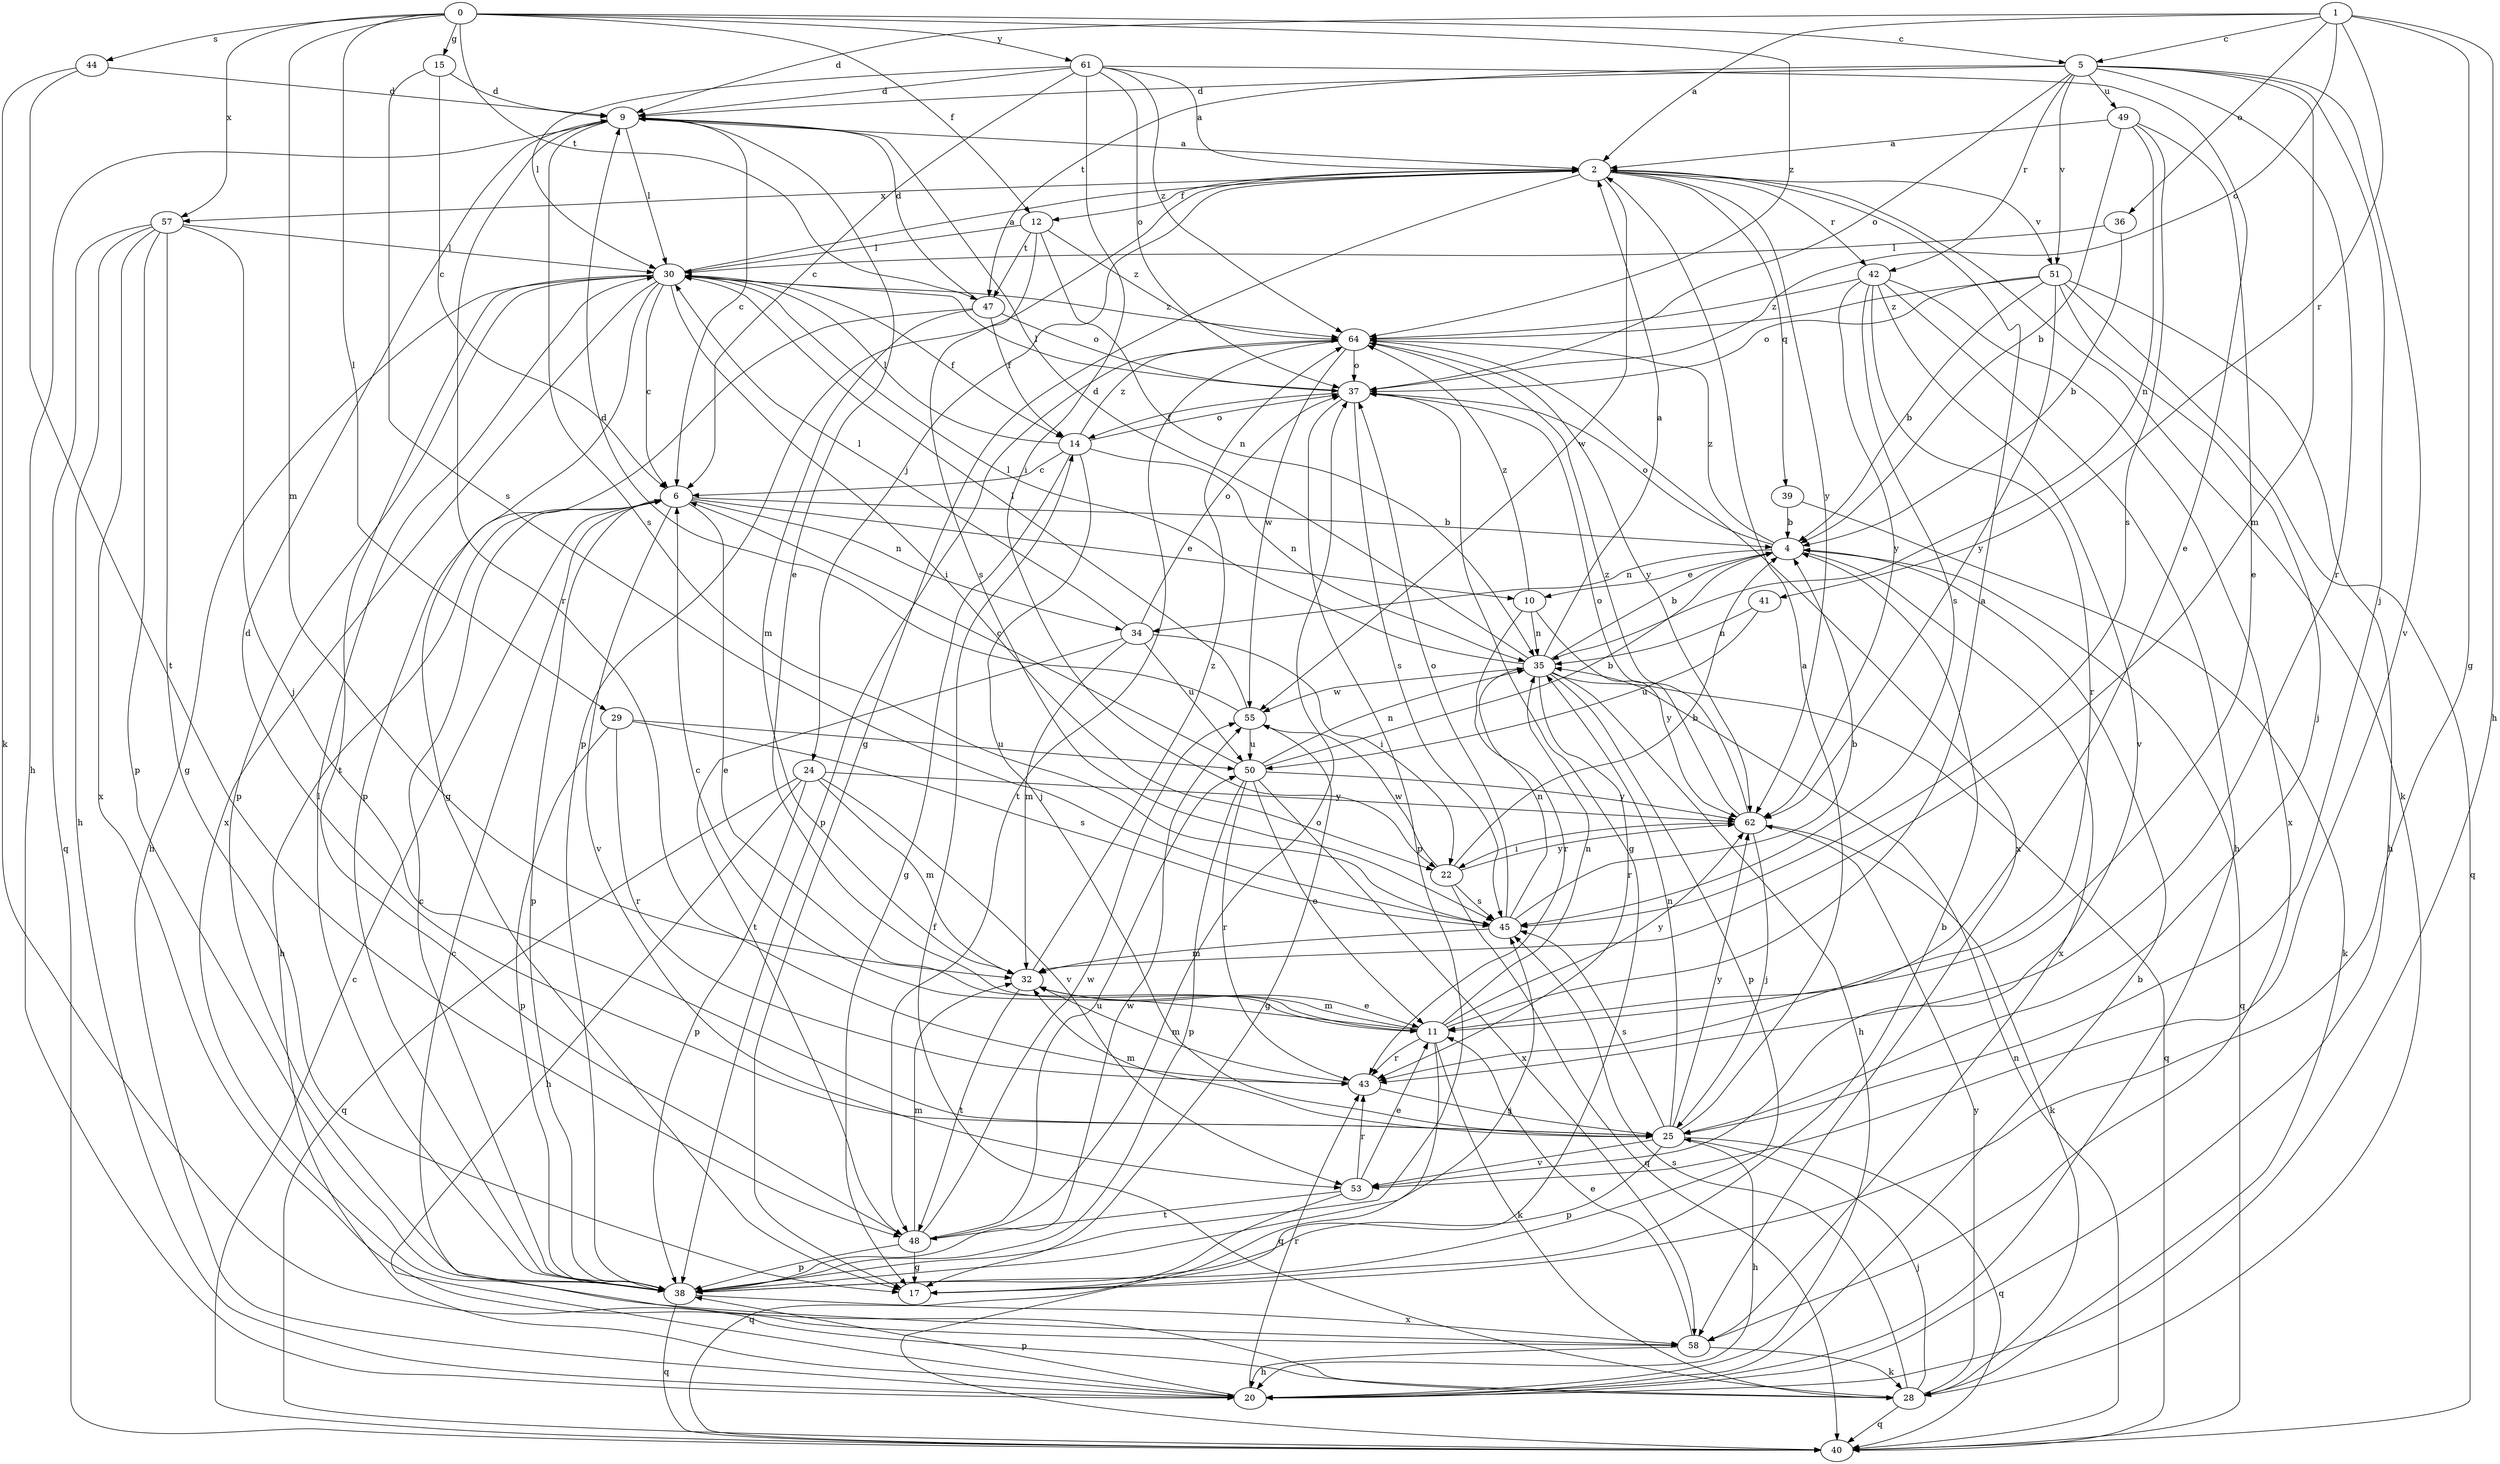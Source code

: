 strict digraph  {
0;
1;
2;
4;
5;
6;
9;
10;
11;
12;
14;
15;
17;
20;
22;
24;
25;
28;
29;
30;
32;
34;
35;
36;
37;
38;
39;
40;
41;
42;
43;
44;
45;
47;
48;
49;
50;
51;
53;
55;
57;
58;
61;
62;
64;
0 -> 5  [label=c];
0 -> 12  [label=f];
0 -> 15  [label=g];
0 -> 29  [label=l];
0 -> 32  [label=m];
0 -> 44  [label=s];
0 -> 47  [label=t];
0 -> 57  [label=x];
0 -> 61  [label=y];
0 -> 64  [label=z];
1 -> 2  [label=a];
1 -> 5  [label=c];
1 -> 9  [label=d];
1 -> 17  [label=g];
1 -> 20  [label=h];
1 -> 36  [label=o];
1 -> 37  [label=o];
1 -> 41  [label=r];
2 -> 12  [label=f];
2 -> 17  [label=g];
2 -> 24  [label=j];
2 -> 28  [label=k];
2 -> 38  [label=p];
2 -> 39  [label=q];
2 -> 42  [label=r];
2 -> 51  [label=v];
2 -> 55  [label=w];
2 -> 57  [label=x];
2 -> 62  [label=y];
4 -> 10  [label=e];
4 -> 34  [label=n];
4 -> 37  [label=o];
4 -> 40  [label=q];
4 -> 58  [label=x];
4 -> 64  [label=z];
5 -> 9  [label=d];
5 -> 25  [label=j];
5 -> 32  [label=m];
5 -> 37  [label=o];
5 -> 42  [label=r];
5 -> 43  [label=r];
5 -> 47  [label=t];
5 -> 49  [label=u];
5 -> 51  [label=v];
5 -> 53  [label=v];
6 -> 4  [label=b];
6 -> 10  [label=e];
6 -> 11  [label=e];
6 -> 20  [label=h];
6 -> 34  [label=n];
6 -> 38  [label=p];
6 -> 53  [label=v];
9 -> 2  [label=a];
9 -> 6  [label=c];
9 -> 11  [label=e];
9 -> 20  [label=h];
9 -> 30  [label=l];
9 -> 43  [label=r];
9 -> 45  [label=s];
10 -> 35  [label=n];
10 -> 43  [label=r];
10 -> 62  [label=y];
10 -> 64  [label=z];
11 -> 2  [label=a];
11 -> 6  [label=c];
11 -> 28  [label=k];
11 -> 32  [label=m];
11 -> 35  [label=n];
11 -> 40  [label=q];
11 -> 43  [label=r];
11 -> 62  [label=y];
12 -> 30  [label=l];
12 -> 35  [label=n];
12 -> 45  [label=s];
12 -> 47  [label=t];
12 -> 64  [label=z];
14 -> 6  [label=c];
14 -> 17  [label=g];
14 -> 25  [label=j];
14 -> 30  [label=l];
14 -> 35  [label=n];
14 -> 37  [label=o];
14 -> 64  [label=z];
15 -> 6  [label=c];
15 -> 9  [label=d];
15 -> 45  [label=s];
17 -> 4  [label=b];
20 -> 4  [label=b];
20 -> 38  [label=p];
20 -> 43  [label=r];
22 -> 4  [label=b];
22 -> 40  [label=q];
22 -> 45  [label=s];
22 -> 55  [label=w];
22 -> 62  [label=y];
24 -> 20  [label=h];
24 -> 32  [label=m];
24 -> 38  [label=p];
24 -> 40  [label=q];
24 -> 53  [label=v];
24 -> 62  [label=y];
25 -> 2  [label=a];
25 -> 9  [label=d];
25 -> 20  [label=h];
25 -> 32  [label=m];
25 -> 35  [label=n];
25 -> 38  [label=p];
25 -> 40  [label=q];
25 -> 45  [label=s];
25 -> 53  [label=v];
25 -> 62  [label=y];
28 -> 6  [label=c];
28 -> 14  [label=f];
28 -> 25  [label=j];
28 -> 40  [label=q];
28 -> 45  [label=s];
28 -> 62  [label=y];
29 -> 38  [label=p];
29 -> 43  [label=r];
29 -> 45  [label=s];
29 -> 50  [label=u];
30 -> 2  [label=a];
30 -> 6  [label=c];
30 -> 14  [label=f];
30 -> 17  [label=g];
30 -> 20  [label=h];
30 -> 22  [label=i];
30 -> 38  [label=p];
30 -> 48  [label=t];
30 -> 58  [label=x];
30 -> 64  [label=z];
32 -> 11  [label=e];
32 -> 48  [label=t];
32 -> 64  [label=z];
34 -> 22  [label=i];
34 -> 30  [label=l];
34 -> 32  [label=m];
34 -> 37  [label=o];
34 -> 48  [label=t];
34 -> 50  [label=u];
35 -> 2  [label=a];
35 -> 4  [label=b];
35 -> 9  [label=d];
35 -> 20  [label=h];
35 -> 30  [label=l];
35 -> 38  [label=p];
35 -> 40  [label=q];
35 -> 43  [label=r];
35 -> 55  [label=w];
36 -> 4  [label=b];
36 -> 30  [label=l];
37 -> 14  [label=f];
37 -> 17  [label=g];
37 -> 30  [label=l];
37 -> 38  [label=p];
37 -> 45  [label=s];
38 -> 6  [label=c];
38 -> 30  [label=l];
38 -> 40  [label=q];
38 -> 45  [label=s];
38 -> 55  [label=w];
38 -> 58  [label=x];
39 -> 4  [label=b];
39 -> 28  [label=k];
40 -> 6  [label=c];
40 -> 35  [label=n];
41 -> 35  [label=n];
41 -> 50  [label=u];
42 -> 20  [label=h];
42 -> 43  [label=r];
42 -> 45  [label=s];
42 -> 53  [label=v];
42 -> 58  [label=x];
42 -> 62  [label=y];
42 -> 64  [label=z];
43 -> 25  [label=j];
43 -> 32  [label=m];
44 -> 9  [label=d];
44 -> 28  [label=k];
44 -> 48  [label=t];
45 -> 4  [label=b];
45 -> 32  [label=m];
45 -> 35  [label=n];
45 -> 37  [label=o];
47 -> 9  [label=d];
47 -> 14  [label=f];
47 -> 32  [label=m];
47 -> 37  [label=o];
47 -> 38  [label=p];
48 -> 17  [label=g];
48 -> 32  [label=m];
48 -> 37  [label=o];
48 -> 38  [label=p];
48 -> 50  [label=u];
48 -> 55  [label=w];
49 -> 2  [label=a];
49 -> 4  [label=b];
49 -> 11  [label=e];
49 -> 35  [label=n];
49 -> 45  [label=s];
50 -> 4  [label=b];
50 -> 6  [label=c];
50 -> 11  [label=e];
50 -> 35  [label=n];
50 -> 38  [label=p];
50 -> 43  [label=r];
50 -> 58  [label=x];
50 -> 62  [label=y];
51 -> 4  [label=b];
51 -> 20  [label=h];
51 -> 25  [label=j];
51 -> 37  [label=o];
51 -> 40  [label=q];
51 -> 62  [label=y];
51 -> 64  [label=z];
53 -> 11  [label=e];
53 -> 40  [label=q];
53 -> 43  [label=r];
53 -> 48  [label=t];
55 -> 9  [label=d];
55 -> 17  [label=g];
55 -> 30  [label=l];
55 -> 50  [label=u];
57 -> 17  [label=g];
57 -> 20  [label=h];
57 -> 25  [label=j];
57 -> 30  [label=l];
57 -> 38  [label=p];
57 -> 40  [label=q];
57 -> 58  [label=x];
58 -> 11  [label=e];
58 -> 20  [label=h];
58 -> 28  [label=k];
61 -> 2  [label=a];
61 -> 6  [label=c];
61 -> 9  [label=d];
61 -> 11  [label=e];
61 -> 22  [label=i];
61 -> 30  [label=l];
61 -> 37  [label=o];
61 -> 64  [label=z];
62 -> 22  [label=i];
62 -> 25  [label=j];
62 -> 28  [label=k];
62 -> 37  [label=o];
62 -> 64  [label=z];
64 -> 37  [label=o];
64 -> 38  [label=p];
64 -> 48  [label=t];
64 -> 55  [label=w];
64 -> 58  [label=x];
64 -> 62  [label=y];
}
